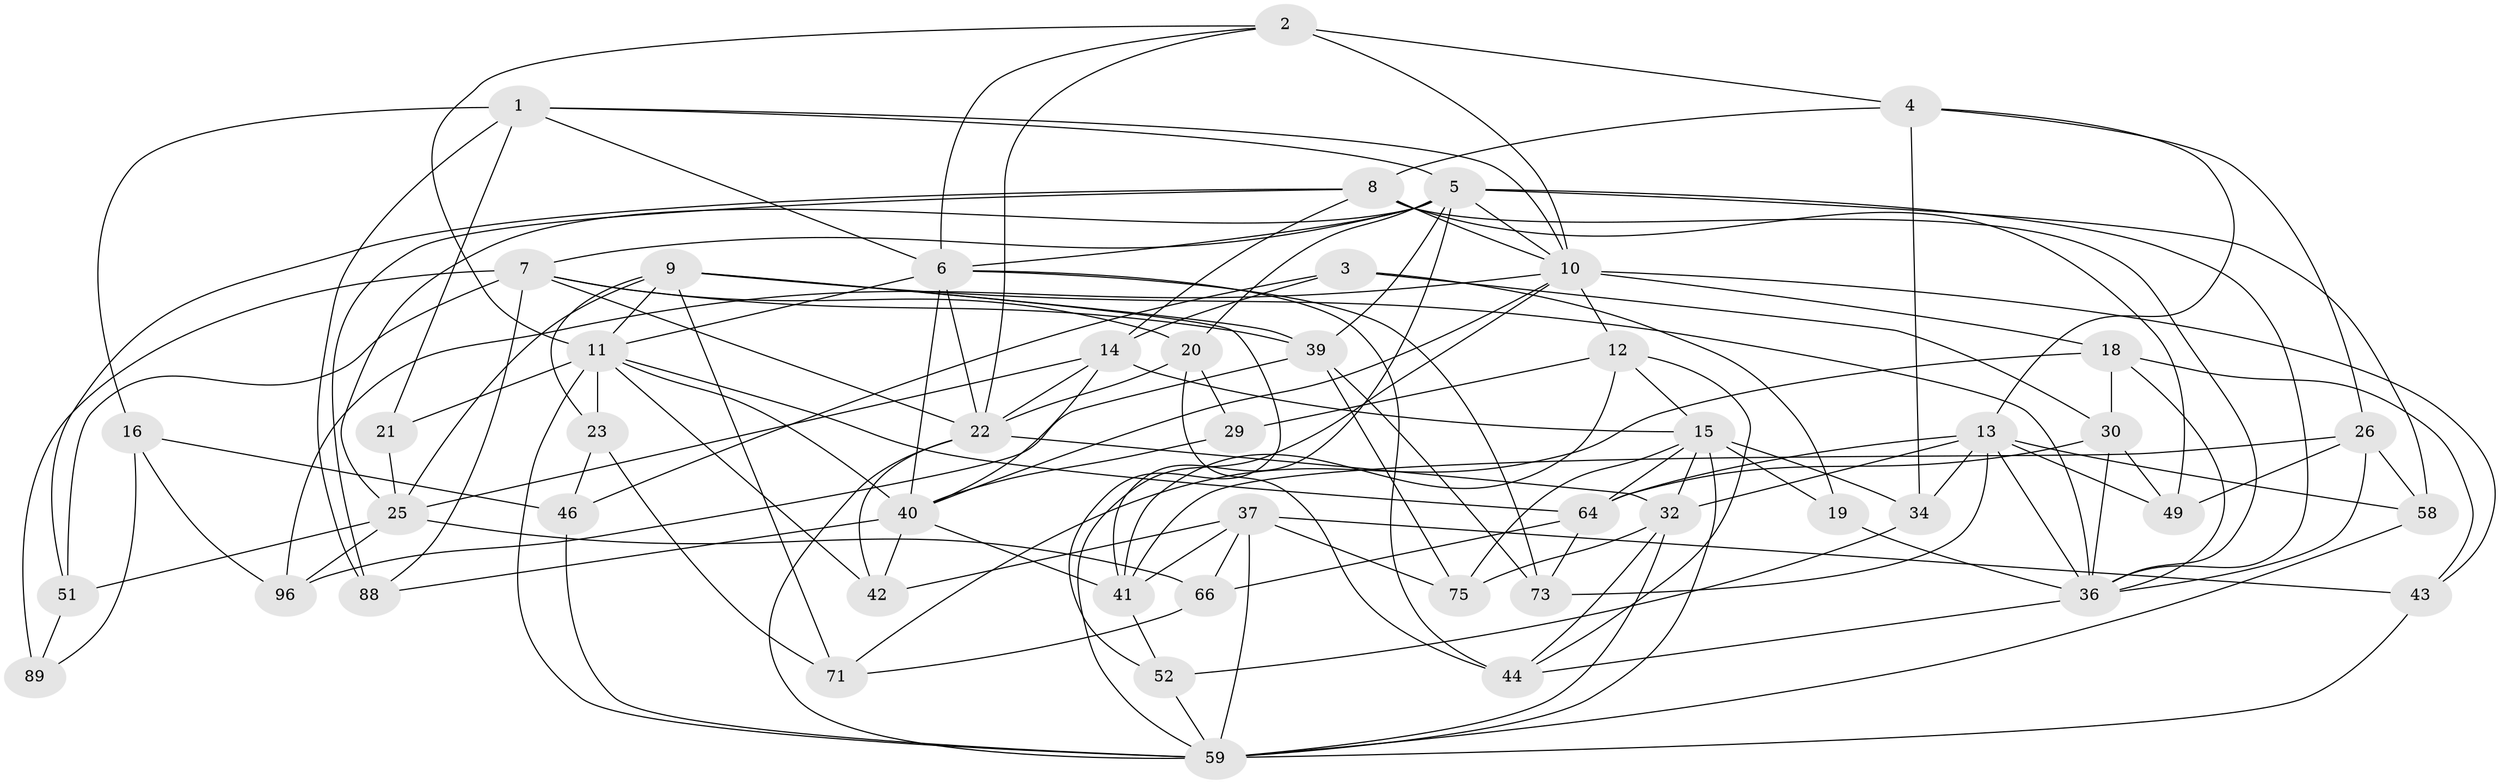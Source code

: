 // original degree distribution, {4: 1.0}
// Generated by graph-tools (version 1.1) at 2025/16/03/09/25 04:16:41]
// undirected, 50 vertices, 139 edges
graph export_dot {
graph [start="1"]
  node [color=gray90,style=filled];
  1 [super="+94"];
  2 [super="+69"];
  3;
  4 [super="+82+91"];
  5 [super="+27"];
  6 [super="+72+61"];
  7 [super="+79+67"];
  8 [super="+17+63"];
  9 [super="+50+33"];
  10 [super="+76+86+101+47"];
  11 [super="+28"];
  12 [super="+53+78"];
  13 [super="+97+83"];
  14 [super="+68"];
  15 [super="+45+56"];
  16;
  18 [super="+80"];
  19;
  20 [super="+100"];
  21;
  22 [super="+24+65"];
  23;
  25 [super="+99+31"];
  26 [super="+98"];
  29;
  30 [super="+38"];
  32 [super="+90"];
  34;
  36 [super="+57+70+54"];
  37 [super="+60"];
  39 [super="+48"];
  40 [super="+55+95"];
  41 [super="+93"];
  42;
  43;
  44 [super="+87"];
  46;
  49;
  51;
  52;
  58;
  59 [super="+81+84"];
  64 [super="+77"];
  66;
  71;
  73;
  75;
  88;
  89;
  96;
  1 -- 21;
  1 -- 5;
  1 -- 88;
  1 -- 16;
  1 -- 6;
  1 -- 10;
  2 -- 11;
  2 -- 4 [weight=2];
  2 -- 6;
  2 -- 22;
  2 -- 10;
  3 -- 19;
  3 -- 14;
  3 -- 46;
  3 -- 30;
  4 -- 26 [weight=2];
  4 -- 8 [weight=2];
  4 -- 34;
  4 -- 13;
  5 -- 20;
  5 -- 25;
  5 -- 36;
  5 -- 6;
  5 -- 7;
  5 -- 39;
  5 -- 41;
  5 -- 10;
  5 -- 58;
  6 -- 73;
  6 -- 40;
  6 -- 22;
  6 -- 44;
  6 -- 11;
  7 -- 89 [weight=2];
  7 -- 88;
  7 -- 39;
  7 -- 51;
  7 -- 20;
  7 -- 22;
  8 -- 88;
  8 -- 49;
  8 -- 51;
  8 -- 14;
  8 -- 10;
  8 -- 36;
  9 -- 23;
  9 -- 71;
  9 -- 36;
  9 -- 39;
  9 -- 25 [weight=2];
  9 -- 52;
  9 -- 11;
  10 -- 43;
  10 -- 12 [weight=3];
  10 -- 96;
  10 -- 59;
  10 -- 40;
  10 -- 18;
  11 -- 21 [weight=2];
  11 -- 59;
  11 -- 64;
  11 -- 23;
  11 -- 42;
  11 -- 40;
  12 -- 29 [weight=2];
  12 -- 15;
  12 -- 41;
  12 -- 44;
  13 -- 64;
  13 -- 73;
  13 -- 49;
  13 -- 32;
  13 -- 36;
  13 -- 34;
  13 -- 58;
  14 -- 22;
  14 -- 40;
  14 -- 15;
  14 -- 25;
  15 -- 19;
  15 -- 34;
  15 -- 59;
  15 -- 75;
  15 -- 64;
  15 -- 32;
  16 -- 96;
  16 -- 89;
  16 -- 46;
  18 -- 30 [weight=2];
  18 -- 71;
  18 -- 36;
  18 -- 43;
  19 -- 36 [weight=2];
  20 -- 44 [weight=2];
  20 -- 29;
  20 -- 22;
  21 -- 25;
  22 -- 42;
  22 -- 59;
  22 -- 32;
  23 -- 71;
  23 -- 46;
  25 -- 66;
  25 -- 51;
  25 -- 96;
  26 -- 58;
  26 -- 49;
  26 -- 36;
  26 -- 41;
  29 -- 40;
  30 -- 64;
  30 -- 49;
  30 -- 36;
  32 -- 59;
  32 -- 44;
  32 -- 75;
  34 -- 52;
  36 -- 44;
  37 -- 43;
  37 -- 42;
  37 -- 41;
  37 -- 66;
  37 -- 75;
  37 -- 59;
  39 -- 75;
  39 -- 73;
  39 -- 96;
  40 -- 88;
  40 -- 41;
  40 -- 42;
  41 -- 52;
  43 -- 59;
  46 -- 59;
  51 -- 89;
  52 -- 59;
  58 -- 59;
  64 -- 73;
  64 -- 66;
  66 -- 71;
}
